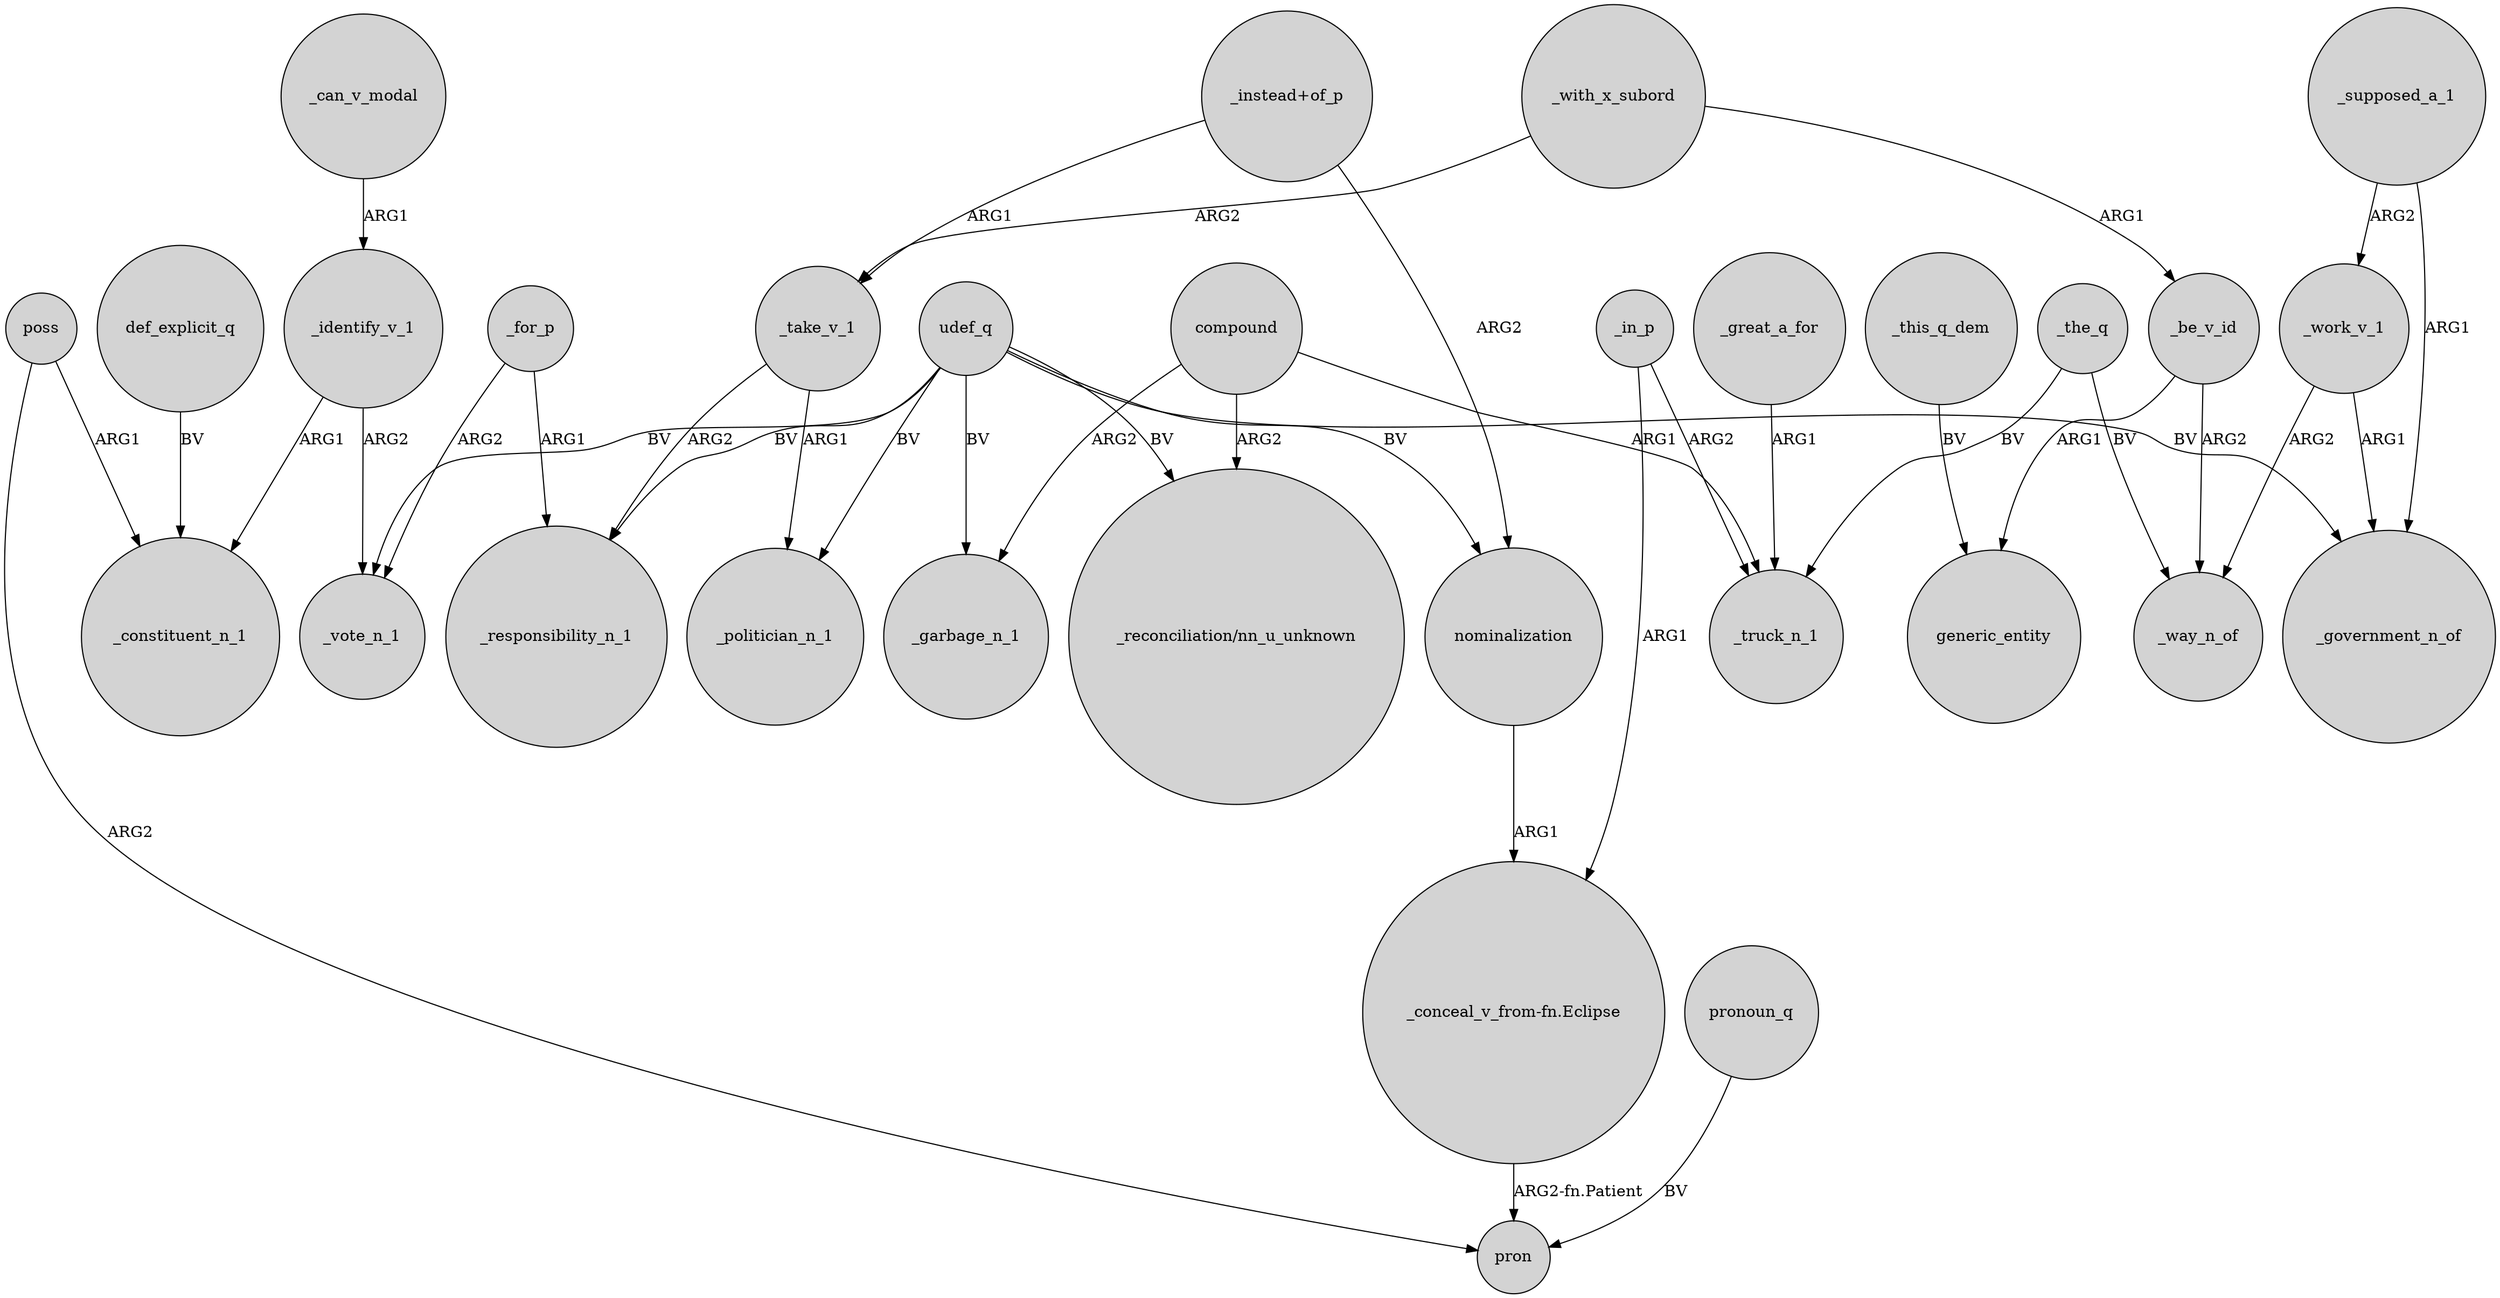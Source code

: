 digraph {
	node [shape=circle style=filled]
	udef_q -> _responsibility_n_1 [label=BV]
	"_instead+of_p" -> _take_v_1 [label=ARG1]
	poss -> pron [label=ARG2]
	_take_v_1 -> _politician_n_1 [label=ARG1]
	"_conceal_v_from-fn.Eclipse" -> pron [label="ARG2-fn.Patient"]
	udef_q -> _government_n_of [label=BV]
	udef_q -> _garbage_n_1 [label=BV]
	_in_p -> _truck_n_1 [label=ARG2]
	_take_v_1 -> _responsibility_n_1 [label=ARG2]
	_the_q -> _way_n_of [label=BV]
	_can_v_modal -> _identify_v_1 [label=ARG1]
	def_explicit_q -> _constituent_n_1 [label=BV]
	_for_p -> _vote_n_1 [label=ARG2]
	_be_v_id -> generic_entity [label=ARG1]
	_supposed_a_1 -> _work_v_1 [label=ARG2]
	poss -> _constituent_n_1 [label=ARG1]
	"_instead+of_p" -> nominalization [label=ARG2]
	_be_v_id -> _way_n_of [label=ARG2]
	compound -> "_reconciliation/nn_u_unknown" [label=ARG2]
	udef_q -> _politician_n_1 [label=BV]
	pronoun_q -> pron [label=BV]
	_work_v_1 -> _way_n_of [label=ARG2]
	_in_p -> "_conceal_v_from-fn.Eclipse" [label=ARG1]
	_great_a_for -> _truck_n_1 [label=ARG1]
	_this_q_dem -> generic_entity [label=BV]
	_the_q -> _truck_n_1 [label=BV]
	nominalization -> "_conceal_v_from-fn.Eclipse" [label=ARG1]
	_identify_v_1 -> _vote_n_1 [label=ARG2]
	udef_q -> nominalization [label=BV]
	_supposed_a_1 -> _government_n_of [label=ARG1]
	udef_q -> _vote_n_1 [label=BV]
	_with_x_subord -> _be_v_id [label=ARG1]
	compound -> _garbage_n_1 [label=ARG2]
	_for_p -> _responsibility_n_1 [label=ARG1]
	_with_x_subord -> _take_v_1 [label=ARG2]
	compound -> _truck_n_1 [label=ARG1]
	_identify_v_1 -> _constituent_n_1 [label=ARG1]
	udef_q -> "_reconciliation/nn_u_unknown" [label=BV]
	_work_v_1 -> _government_n_of [label=ARG1]
}
